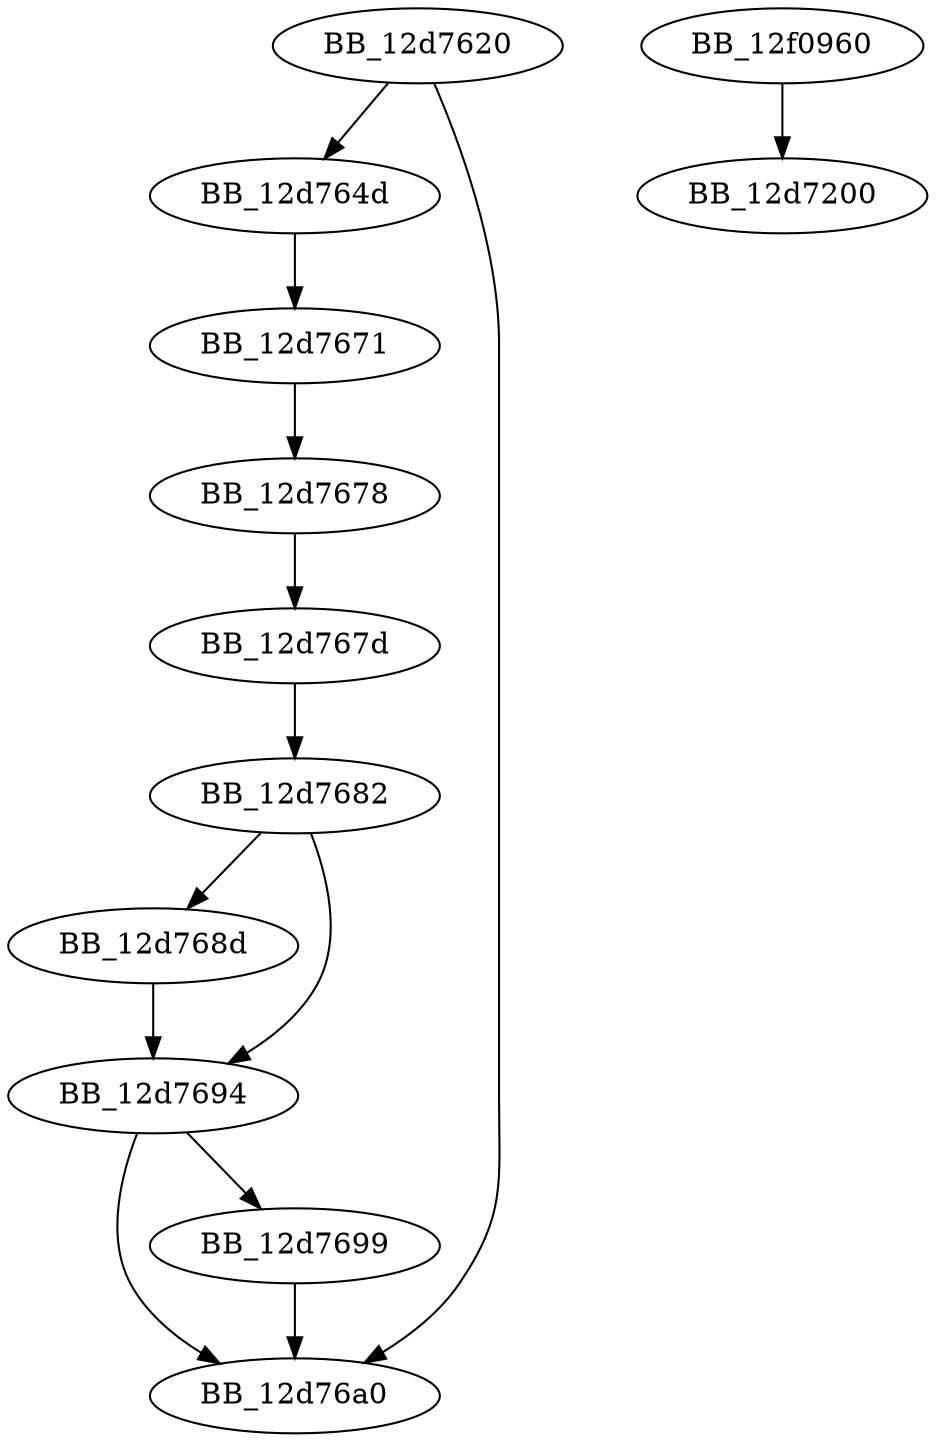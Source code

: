 DiGraph sub_12D7620{
BB_12d7620->BB_12d764d
BB_12d7620->BB_12d76a0
BB_12d764d->BB_12d7671
BB_12d7671->BB_12d7678
BB_12d7678->BB_12d767d
BB_12d767d->BB_12d7682
BB_12d7682->BB_12d768d
BB_12d7682->BB_12d7694
BB_12d768d->BB_12d7694
BB_12d7694->BB_12d7699
BB_12d7694->BB_12d76a0
BB_12d7699->BB_12d76a0
BB_12f0960->BB_12d7200
}

